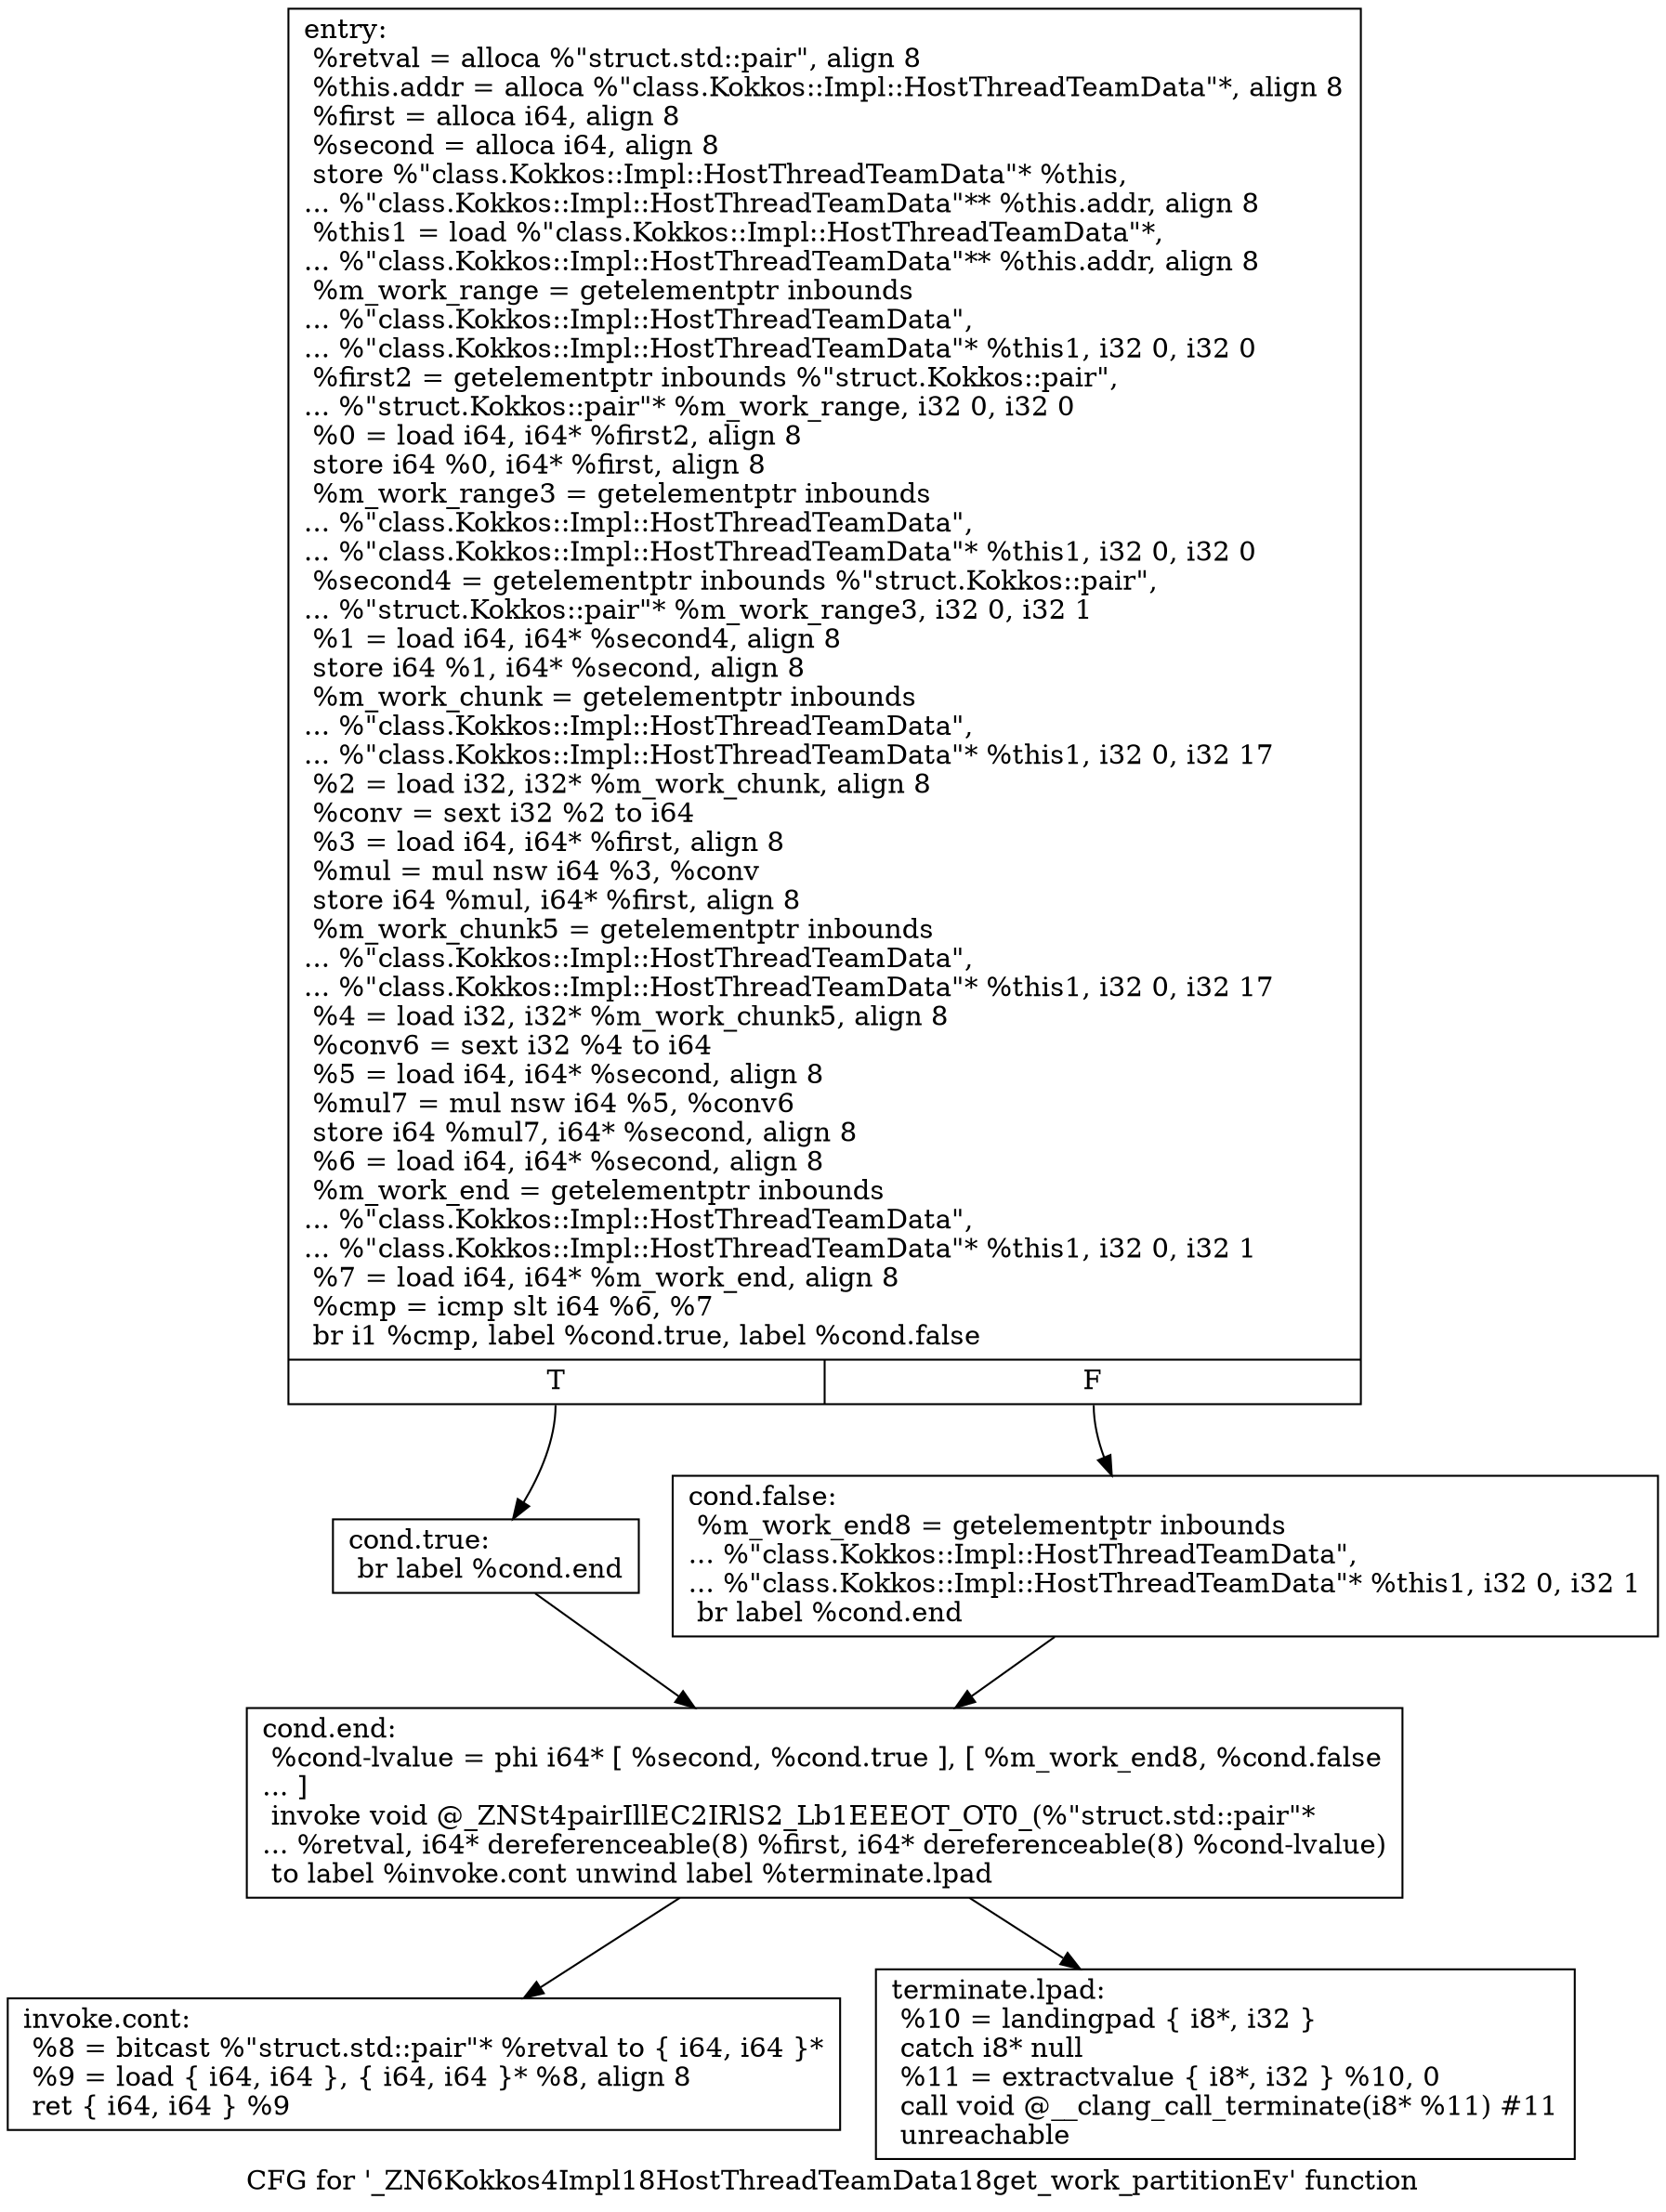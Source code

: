 digraph "CFG for '_ZN6Kokkos4Impl18HostThreadTeamData18get_work_partitionEv' function" {
	label="CFG for '_ZN6Kokkos4Impl18HostThreadTeamData18get_work_partitionEv' function";

	Node0x5e8c1c0 [shape=record,label="{entry:\l  %retval = alloca %\"struct.std::pair\", align 8\l  %this.addr = alloca %\"class.Kokkos::Impl::HostThreadTeamData\"*, align 8\l  %first = alloca i64, align 8\l  %second = alloca i64, align 8\l  store %\"class.Kokkos::Impl::HostThreadTeamData\"* %this,\l... %\"class.Kokkos::Impl::HostThreadTeamData\"** %this.addr, align 8\l  %this1 = load %\"class.Kokkos::Impl::HostThreadTeamData\"*,\l... %\"class.Kokkos::Impl::HostThreadTeamData\"** %this.addr, align 8\l  %m_work_range = getelementptr inbounds\l... %\"class.Kokkos::Impl::HostThreadTeamData\",\l... %\"class.Kokkos::Impl::HostThreadTeamData\"* %this1, i32 0, i32 0\l  %first2 = getelementptr inbounds %\"struct.Kokkos::pair\",\l... %\"struct.Kokkos::pair\"* %m_work_range, i32 0, i32 0\l  %0 = load i64, i64* %first2, align 8\l  store i64 %0, i64* %first, align 8\l  %m_work_range3 = getelementptr inbounds\l... %\"class.Kokkos::Impl::HostThreadTeamData\",\l... %\"class.Kokkos::Impl::HostThreadTeamData\"* %this1, i32 0, i32 0\l  %second4 = getelementptr inbounds %\"struct.Kokkos::pair\",\l... %\"struct.Kokkos::pair\"* %m_work_range3, i32 0, i32 1\l  %1 = load i64, i64* %second4, align 8\l  store i64 %1, i64* %second, align 8\l  %m_work_chunk = getelementptr inbounds\l... %\"class.Kokkos::Impl::HostThreadTeamData\",\l... %\"class.Kokkos::Impl::HostThreadTeamData\"* %this1, i32 0, i32 17\l  %2 = load i32, i32* %m_work_chunk, align 8\l  %conv = sext i32 %2 to i64\l  %3 = load i64, i64* %first, align 8\l  %mul = mul nsw i64 %3, %conv\l  store i64 %mul, i64* %first, align 8\l  %m_work_chunk5 = getelementptr inbounds\l... %\"class.Kokkos::Impl::HostThreadTeamData\",\l... %\"class.Kokkos::Impl::HostThreadTeamData\"* %this1, i32 0, i32 17\l  %4 = load i32, i32* %m_work_chunk5, align 8\l  %conv6 = sext i32 %4 to i64\l  %5 = load i64, i64* %second, align 8\l  %mul7 = mul nsw i64 %5, %conv6\l  store i64 %mul7, i64* %second, align 8\l  %6 = load i64, i64* %second, align 8\l  %m_work_end = getelementptr inbounds\l... %\"class.Kokkos::Impl::HostThreadTeamData\",\l... %\"class.Kokkos::Impl::HostThreadTeamData\"* %this1, i32 0, i32 1\l  %7 = load i64, i64* %m_work_end, align 8\l  %cmp = icmp slt i64 %6, %7\l  br i1 %cmp, label %cond.true, label %cond.false\l|{<s0>T|<s1>F}}"];
	Node0x5e8c1c0:s0 -> Node0x5e8d9a0;
	Node0x5e8c1c0:s1 -> Node0x5e8da80;
	Node0x5e8d9a0 [shape=record,label="{cond.true:                                        \l  br label %cond.end\l}"];
	Node0x5e8d9a0 -> Node0x5e8dbf0;
	Node0x5e8da80 [shape=record,label="{cond.false:                                       \l  %m_work_end8 = getelementptr inbounds\l... %\"class.Kokkos::Impl::HostThreadTeamData\",\l... %\"class.Kokkos::Impl::HostThreadTeamData\"* %this1, i32 0, i32 1\l  br label %cond.end\l}"];
	Node0x5e8da80 -> Node0x5e8dbf0;
	Node0x5e8dbf0 [shape=record,label="{cond.end:                                         \l  %cond-lvalue = phi i64* [ %second, %cond.true ], [ %m_work_end8, %cond.false\l... ]\l  invoke void @_ZNSt4pairIllEC2IRlS2_Lb1EEEOT_OT0_(%\"struct.std::pair\"*\l... %retval, i64* dereferenceable(8) %first, i64* dereferenceable(8) %cond-lvalue)\l          to label %invoke.cont unwind label %terminate.lpad\l}"];
	Node0x5e8dbf0 -> Node0x5e8df00;
	Node0x5e8dbf0 -> Node0x5e8d220;
	Node0x5e8df00 [shape=record,label="{invoke.cont:                                      \l  %8 = bitcast %\"struct.std::pair\"* %retval to \{ i64, i64 \}*\l  %9 = load \{ i64, i64 \}, \{ i64, i64 \}* %8, align 8\l  ret \{ i64, i64 \} %9\l}"];
	Node0x5e8d220 [shape=record,label="{terminate.lpad:                                   \l  %10 = landingpad \{ i8*, i32 \}\l          catch i8* null\l  %11 = extractvalue \{ i8*, i32 \} %10, 0\l  call void @__clang_call_terminate(i8* %11) #11\l  unreachable\l}"];
}
